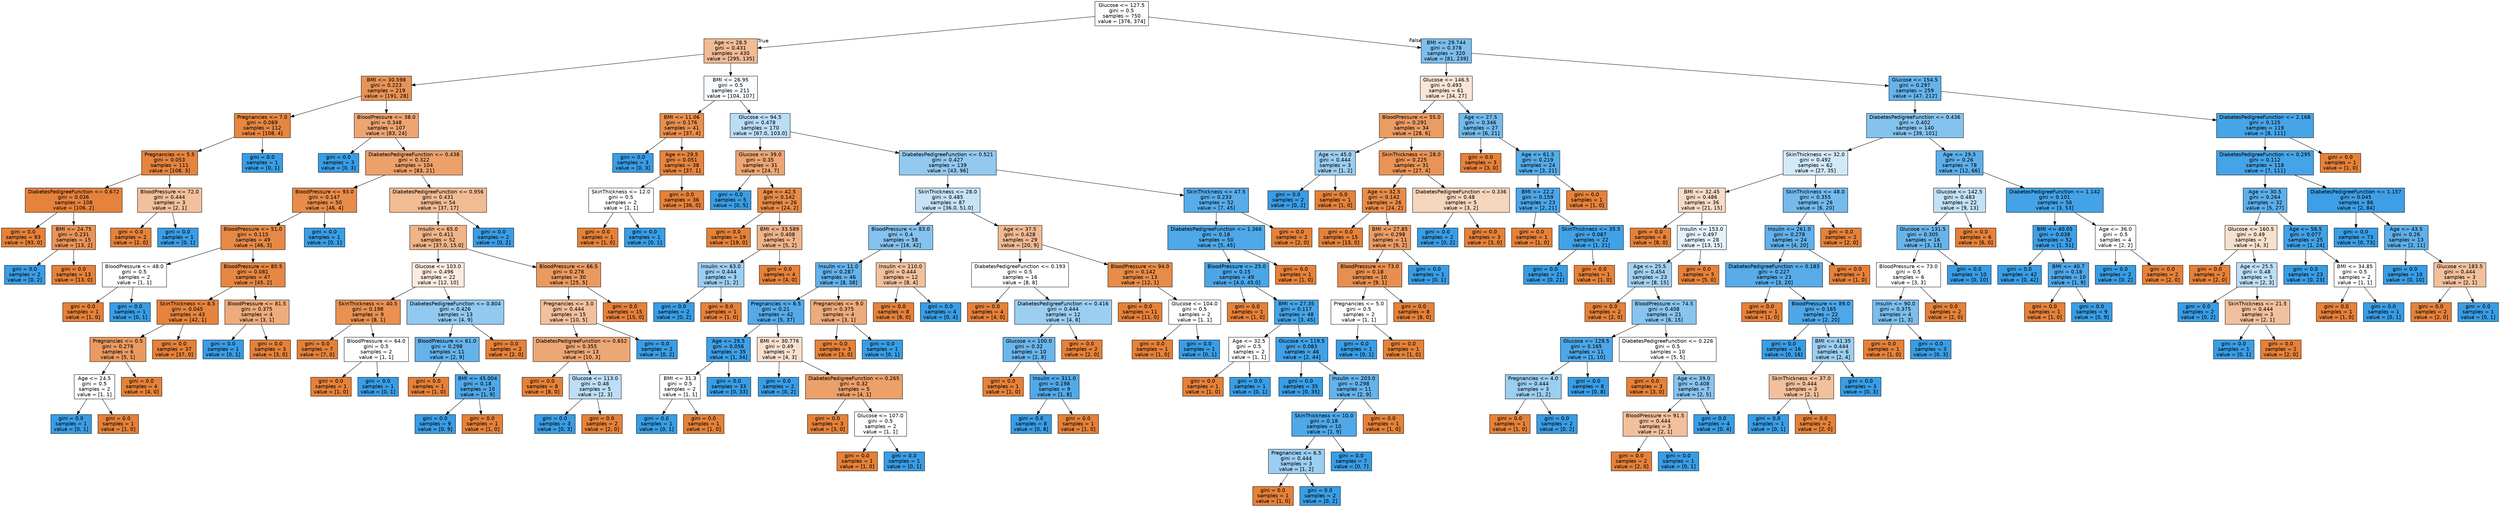 digraph Tree {
node [shape=box, style="filled", color="black", fontname="helvetica"] ;
edge [fontname="helvetica"] ;
0 [label="Glucose <= 127.5\ngini = 0.5\nsamples = 750\nvalue = [376, 374]", fillcolor="#fffefe"] ;
1 [label="Age <= 28.5\ngini = 0.431\nsamples = 430\nvalue = [295, 135]", fillcolor="#f1bb94"] ;
0 -> 1 [labeldistance=2.5, labelangle=45, headlabel="True"] ;
2 [label="BMI <= 30.598\ngini = 0.223\nsamples = 219\nvalue = [191, 28]", fillcolor="#e99356"] ;
1 -> 2 ;
3 [label="Pregnancies <= 7.0\ngini = 0.069\nsamples = 112\nvalue = [108, 4]", fillcolor="#e68640"] ;
2 -> 3 ;
4 [label="Pregnancies <= 5.5\ngini = 0.053\nsamples = 111\nvalue = [108, 3]", fillcolor="#e6843e"] ;
3 -> 4 ;
5 [label="DiabetesPedigreeFunction <= 0.672\ngini = 0.036\nsamples = 108\nvalue = [106, 2]", fillcolor="#e5833d"] ;
4 -> 5 ;
6 [label="gini = 0.0\nsamples = 93\nvalue = [93, 0]", fillcolor="#e58139"] ;
5 -> 6 ;
7 [label="BMI <= 24.75\ngini = 0.231\nsamples = 15\nvalue = [13, 2]", fillcolor="#e99457"] ;
5 -> 7 ;
8 [label="gini = 0.0\nsamples = 2\nvalue = [0, 2]", fillcolor="#399de5"] ;
7 -> 8 ;
9 [label="gini = 0.0\nsamples = 13\nvalue = [13, 0]", fillcolor="#e58139"] ;
7 -> 9 ;
10 [label="BloodPressure <= 72.0\ngini = 0.444\nsamples = 3\nvalue = [2, 1]", fillcolor="#f2c09c"] ;
4 -> 10 ;
11 [label="gini = 0.0\nsamples = 2\nvalue = [2, 0]", fillcolor="#e58139"] ;
10 -> 11 ;
12 [label="gini = 0.0\nsamples = 1\nvalue = [0, 1]", fillcolor="#399de5"] ;
10 -> 12 ;
13 [label="gini = 0.0\nsamples = 1\nvalue = [0, 1]", fillcolor="#399de5"] ;
3 -> 13 ;
14 [label="BloodPressure <= 38.0\ngini = 0.348\nsamples = 107\nvalue = [83, 24]", fillcolor="#eda572"] ;
2 -> 14 ;
15 [label="gini = 0.0\nsamples = 3\nvalue = [0, 3]", fillcolor="#399de5"] ;
14 -> 15 ;
16 [label="DiabetesPedigreeFunction <= 0.438\ngini = 0.322\nsamples = 104\nvalue = [83, 21]", fillcolor="#eca16b"] ;
14 -> 16 ;
17 [label="BloodPressure <= 93.0\ngini = 0.147\nsamples = 50\nvalue = [46, 4]", fillcolor="#e78c4a"] ;
16 -> 17 ;
18 [label="BloodPressure <= 51.0\ngini = 0.115\nsamples = 49\nvalue = [46, 3]", fillcolor="#e78946"] ;
17 -> 18 ;
19 [label="BloodPressure <= 48.0\ngini = 0.5\nsamples = 2\nvalue = [1, 1]", fillcolor="#ffffff"] ;
18 -> 19 ;
20 [label="gini = 0.0\nsamples = 1\nvalue = [1, 0]", fillcolor="#e58139"] ;
19 -> 20 ;
21 [label="gini = 0.0\nsamples = 1\nvalue = [0, 1]", fillcolor="#399de5"] ;
19 -> 21 ;
22 [label="BloodPressure <= 80.5\ngini = 0.081\nsamples = 47\nvalue = [45, 2]", fillcolor="#e68742"] ;
18 -> 22 ;
23 [label="SkinThickness <= 8.5\ngini = 0.045\nsamples = 43\nvalue = [42, 1]", fillcolor="#e6843e"] ;
22 -> 23 ;
24 [label="Pregnancies <= 0.5\ngini = 0.278\nsamples = 6\nvalue = [5, 1]", fillcolor="#ea9a61"] ;
23 -> 24 ;
25 [label="Age <= 24.5\ngini = 0.5\nsamples = 2\nvalue = [1, 1]", fillcolor="#ffffff"] ;
24 -> 25 ;
26 [label="gini = 0.0\nsamples = 1\nvalue = [0, 1]", fillcolor="#399de5"] ;
25 -> 26 ;
27 [label="gini = 0.0\nsamples = 1\nvalue = [1, 0]", fillcolor="#e58139"] ;
25 -> 27 ;
28 [label="gini = 0.0\nsamples = 4\nvalue = [4, 0]", fillcolor="#e58139"] ;
24 -> 28 ;
29 [label="gini = 0.0\nsamples = 37\nvalue = [37, 0]", fillcolor="#e58139"] ;
23 -> 29 ;
30 [label="BloodPressure <= 81.5\ngini = 0.375\nsamples = 4\nvalue = [3, 1]", fillcolor="#eeab7b"] ;
22 -> 30 ;
31 [label="gini = 0.0\nsamples = 1\nvalue = [0, 1]", fillcolor="#399de5"] ;
30 -> 31 ;
32 [label="gini = 0.0\nsamples = 3\nvalue = [3, 0]", fillcolor="#e58139"] ;
30 -> 32 ;
33 [label="gini = 0.0\nsamples = 1\nvalue = [0, 1]", fillcolor="#399de5"] ;
17 -> 33 ;
34 [label="DiabetesPedigreeFunction <= 0.956\ngini = 0.431\nsamples = 54\nvalue = [37, 17]", fillcolor="#f1bb94"] ;
16 -> 34 ;
35 [label="Insulin <= 65.0\ngini = 0.411\nsamples = 52\nvalue = [37.0, 15.0]", fillcolor="#f0b489"] ;
34 -> 35 ;
36 [label="Glucose <= 103.0\ngini = 0.496\nsamples = 22\nvalue = [12, 10]", fillcolor="#fbeade"] ;
35 -> 36 ;
37 [label="SkinThickness <= 40.5\ngini = 0.198\nsamples = 9\nvalue = [8, 1]", fillcolor="#e89152"] ;
36 -> 37 ;
38 [label="gini = 0.0\nsamples = 7\nvalue = [7, 0]", fillcolor="#e58139"] ;
37 -> 38 ;
39 [label="BloodPressure <= 64.0\ngini = 0.5\nsamples = 2\nvalue = [1, 1]", fillcolor="#ffffff"] ;
37 -> 39 ;
40 [label="gini = 0.0\nsamples = 1\nvalue = [1, 0]", fillcolor="#e58139"] ;
39 -> 40 ;
41 [label="gini = 0.0\nsamples = 1\nvalue = [0, 1]", fillcolor="#399de5"] ;
39 -> 41 ;
42 [label="DiabetesPedigreeFunction <= 0.804\ngini = 0.426\nsamples = 13\nvalue = [4, 9]", fillcolor="#91c9f1"] ;
36 -> 42 ;
43 [label="BloodPressure <= 61.0\ngini = 0.298\nsamples = 11\nvalue = [2, 9]", fillcolor="#65b3eb"] ;
42 -> 43 ;
44 [label="gini = 0.0\nsamples = 1\nvalue = [1, 0]", fillcolor="#e58139"] ;
43 -> 44 ;
45 [label="BMI <= 45.004\ngini = 0.18\nsamples = 10\nvalue = [1, 9]", fillcolor="#4fa8e8"] ;
43 -> 45 ;
46 [label="gini = 0.0\nsamples = 9\nvalue = [0, 9]", fillcolor="#399de5"] ;
45 -> 46 ;
47 [label="gini = 0.0\nsamples = 1\nvalue = [1, 0]", fillcolor="#e58139"] ;
45 -> 47 ;
48 [label="gini = 0.0\nsamples = 2\nvalue = [2, 0]", fillcolor="#e58139"] ;
42 -> 48 ;
49 [label="BloodPressure <= 66.5\ngini = 0.278\nsamples = 30\nvalue = [25, 5]", fillcolor="#ea9a61"] ;
35 -> 49 ;
50 [label="Pregnancies <= 3.0\ngini = 0.444\nsamples = 15\nvalue = [10, 5]", fillcolor="#f2c09c"] ;
49 -> 50 ;
51 [label="DiabetesPedigreeFunction <= 0.652\ngini = 0.355\nsamples = 13\nvalue = [10, 3]", fillcolor="#eda774"] ;
50 -> 51 ;
52 [label="gini = 0.0\nsamples = 8\nvalue = [8, 0]", fillcolor="#e58139"] ;
51 -> 52 ;
53 [label="Glucose <= 113.0\ngini = 0.48\nsamples = 5\nvalue = [2, 3]", fillcolor="#bddef6"] ;
51 -> 53 ;
54 [label="gini = 0.0\nsamples = 3\nvalue = [0, 3]", fillcolor="#399de5"] ;
53 -> 54 ;
55 [label="gini = 0.0\nsamples = 2\nvalue = [2, 0]", fillcolor="#e58139"] ;
53 -> 55 ;
56 [label="gini = 0.0\nsamples = 2\nvalue = [0, 2]", fillcolor="#399de5"] ;
50 -> 56 ;
57 [label="gini = 0.0\nsamples = 15\nvalue = [15, 0]", fillcolor="#e58139"] ;
49 -> 57 ;
58 [label="gini = 0.0\nsamples = 2\nvalue = [0, 2]", fillcolor="#399de5"] ;
34 -> 58 ;
59 [label="BMI <= 26.95\ngini = 0.5\nsamples = 211\nvalue = [104, 107]", fillcolor="#f9fcfe"] ;
1 -> 59 ;
60 [label="BMI <= 11.06\ngini = 0.176\nsamples = 41\nvalue = [37, 4]", fillcolor="#e88f4e"] ;
59 -> 60 ;
61 [label="gini = 0.0\nsamples = 3\nvalue = [0, 3]", fillcolor="#399de5"] ;
60 -> 61 ;
62 [label="Age <= 29.5\ngini = 0.051\nsamples = 38\nvalue = [37, 1]", fillcolor="#e6843e"] ;
60 -> 62 ;
63 [label="SkinThickness <= 12.0\ngini = 0.5\nsamples = 2\nvalue = [1, 1]", fillcolor="#ffffff"] ;
62 -> 63 ;
64 [label="gini = 0.0\nsamples = 1\nvalue = [1, 0]", fillcolor="#e58139"] ;
63 -> 64 ;
65 [label="gini = 0.0\nsamples = 1\nvalue = [0, 1]", fillcolor="#399de5"] ;
63 -> 65 ;
66 [label="gini = 0.0\nsamples = 36\nvalue = [36, 0]", fillcolor="#e58139"] ;
62 -> 66 ;
67 [label="Glucose <= 94.5\ngini = 0.478\nsamples = 170\nvalue = [67.0, 103.0]", fillcolor="#baddf6"] ;
59 -> 67 ;
68 [label="Glucose <= 39.0\ngini = 0.35\nsamples = 31\nvalue = [24, 7]", fillcolor="#eda673"] ;
67 -> 68 ;
69 [label="gini = 0.0\nsamples = 5\nvalue = [0, 5]", fillcolor="#399de5"] ;
68 -> 69 ;
70 [label="Age <= 42.5\ngini = 0.142\nsamples = 26\nvalue = [24, 2]", fillcolor="#e78c49"] ;
68 -> 70 ;
71 [label="gini = 0.0\nsamples = 19\nvalue = [19, 0]", fillcolor="#e58139"] ;
70 -> 71 ;
72 [label="BMI <= 33.589\ngini = 0.408\nsamples = 7\nvalue = [5, 2]", fillcolor="#efb388"] ;
70 -> 72 ;
73 [label="Insulin <= 63.0\ngini = 0.444\nsamples = 3\nvalue = [1, 2]", fillcolor="#9ccef2"] ;
72 -> 73 ;
74 [label="gini = 0.0\nsamples = 2\nvalue = [0, 2]", fillcolor="#399de5"] ;
73 -> 74 ;
75 [label="gini = 0.0\nsamples = 1\nvalue = [1, 0]", fillcolor="#e58139"] ;
73 -> 75 ;
76 [label="gini = 0.0\nsamples = 4\nvalue = [4, 0]", fillcolor="#e58139"] ;
72 -> 76 ;
77 [label="DiabetesPedigreeFunction <= 0.521\ngini = 0.427\nsamples = 139\nvalue = [43, 96]", fillcolor="#92c9f1"] ;
67 -> 77 ;
78 [label="SkinThickness <= 28.0\ngini = 0.485\nsamples = 87\nvalue = [36.0, 51.0]", fillcolor="#c5e2f7"] ;
77 -> 78 ;
79 [label="BloodPressure <= 83.0\ngini = 0.4\nsamples = 58\nvalue = [16, 42]", fillcolor="#84c2ef"] ;
78 -> 79 ;
80 [label="Insulin <= 11.0\ngini = 0.287\nsamples = 46\nvalue = [8, 38]", fillcolor="#63b2ea"] ;
79 -> 80 ;
81 [label="Pregnancies <= 8.5\ngini = 0.21\nsamples = 42\nvalue = [5, 37]", fillcolor="#54aae9"] ;
80 -> 81 ;
82 [label="Age <= 29.5\ngini = 0.056\nsamples = 35\nvalue = [1, 34]", fillcolor="#3fa0e6"] ;
81 -> 82 ;
83 [label="BMI <= 31.3\ngini = 0.5\nsamples = 2\nvalue = [1, 1]", fillcolor="#ffffff"] ;
82 -> 83 ;
84 [label="gini = 0.0\nsamples = 1\nvalue = [0, 1]", fillcolor="#399de5"] ;
83 -> 84 ;
85 [label="gini = 0.0\nsamples = 1\nvalue = [1, 0]", fillcolor="#e58139"] ;
83 -> 85 ;
86 [label="gini = 0.0\nsamples = 33\nvalue = [0, 33]", fillcolor="#399de5"] ;
82 -> 86 ;
87 [label="BMI <= 30.776\ngini = 0.49\nsamples = 7\nvalue = [4, 3]", fillcolor="#f8e0ce"] ;
81 -> 87 ;
88 [label="gini = 0.0\nsamples = 2\nvalue = [0, 2]", fillcolor="#399de5"] ;
87 -> 88 ;
89 [label="DiabetesPedigreeFunction <= 0.265\ngini = 0.32\nsamples = 5\nvalue = [4, 1]", fillcolor="#eca06a"] ;
87 -> 89 ;
90 [label="gini = 0.0\nsamples = 3\nvalue = [3, 0]", fillcolor="#e58139"] ;
89 -> 90 ;
91 [label="Glucose <= 107.0\ngini = 0.5\nsamples = 2\nvalue = [1, 1]", fillcolor="#ffffff"] ;
89 -> 91 ;
92 [label="gini = 0.0\nsamples = 1\nvalue = [1, 0]", fillcolor="#e58139"] ;
91 -> 92 ;
93 [label="gini = 0.0\nsamples = 1\nvalue = [0, 1]", fillcolor="#399de5"] ;
91 -> 93 ;
94 [label="Pregnancies <= 9.0\ngini = 0.375\nsamples = 4\nvalue = [3, 1]", fillcolor="#eeab7b"] ;
80 -> 94 ;
95 [label="gini = 0.0\nsamples = 3\nvalue = [3, 0]", fillcolor="#e58139"] ;
94 -> 95 ;
96 [label="gini = 0.0\nsamples = 1\nvalue = [0, 1]", fillcolor="#399de5"] ;
94 -> 96 ;
97 [label="Insulin <= 110.0\ngini = 0.444\nsamples = 12\nvalue = [8, 4]", fillcolor="#f2c09c"] ;
79 -> 97 ;
98 [label="gini = 0.0\nsamples = 8\nvalue = [8, 0]", fillcolor="#e58139"] ;
97 -> 98 ;
99 [label="gini = 0.0\nsamples = 4\nvalue = [0, 4]", fillcolor="#399de5"] ;
97 -> 99 ;
100 [label="Age <= 37.5\ngini = 0.428\nsamples = 29\nvalue = [20, 9]", fillcolor="#f1ba92"] ;
78 -> 100 ;
101 [label="DiabetesPedigreeFunction <= 0.193\ngini = 0.5\nsamples = 16\nvalue = [8, 8]", fillcolor="#ffffff"] ;
100 -> 101 ;
102 [label="gini = 0.0\nsamples = 4\nvalue = [4, 0]", fillcolor="#e58139"] ;
101 -> 102 ;
103 [label="DiabetesPedigreeFunction <= 0.416\ngini = 0.444\nsamples = 12\nvalue = [4, 8]", fillcolor="#9ccef2"] ;
101 -> 103 ;
104 [label="Glucose <= 100.0\ngini = 0.32\nsamples = 10\nvalue = [2, 8]", fillcolor="#6ab6ec"] ;
103 -> 104 ;
105 [label="gini = 0.0\nsamples = 1\nvalue = [1, 0]", fillcolor="#e58139"] ;
104 -> 105 ;
106 [label="Insulin <= 311.0\ngini = 0.198\nsamples = 9\nvalue = [1, 8]", fillcolor="#52a9e8"] ;
104 -> 106 ;
107 [label="gini = 0.0\nsamples = 8\nvalue = [0, 8]", fillcolor="#399de5"] ;
106 -> 107 ;
108 [label="gini = 0.0\nsamples = 1\nvalue = [1, 0]", fillcolor="#e58139"] ;
106 -> 108 ;
109 [label="gini = 0.0\nsamples = 2\nvalue = [2, 0]", fillcolor="#e58139"] ;
103 -> 109 ;
110 [label="BloodPressure <= 94.0\ngini = 0.142\nsamples = 13\nvalue = [12, 1]", fillcolor="#e78c49"] ;
100 -> 110 ;
111 [label="gini = 0.0\nsamples = 11\nvalue = [11, 0]", fillcolor="#e58139"] ;
110 -> 111 ;
112 [label="Glucose <= 104.0\ngini = 0.5\nsamples = 2\nvalue = [1, 1]", fillcolor="#ffffff"] ;
110 -> 112 ;
113 [label="gini = 0.0\nsamples = 1\nvalue = [1, 0]", fillcolor="#e58139"] ;
112 -> 113 ;
114 [label="gini = 0.0\nsamples = 1\nvalue = [0, 1]", fillcolor="#399de5"] ;
112 -> 114 ;
115 [label="SkinThickness <= 47.5\ngini = 0.233\nsamples = 52\nvalue = [7, 45]", fillcolor="#58ace9"] ;
77 -> 115 ;
116 [label="DiabetesPedigreeFunction <= 1.366\ngini = 0.18\nsamples = 50\nvalue = [5, 45]", fillcolor="#4fa8e8"] ;
115 -> 116 ;
117 [label="BloodPressure <= 25.0\ngini = 0.15\nsamples = 49\nvalue = [4.0, 45.0]", fillcolor="#4ba6e7"] ;
116 -> 117 ;
118 [label="gini = 0.0\nsamples = 1\nvalue = [1, 0]", fillcolor="#e58139"] ;
117 -> 118 ;
119 [label="BMI <= 27.35\ngini = 0.117\nsamples = 48\nvalue = [3, 45]", fillcolor="#46a4e7"] ;
117 -> 119 ;
120 [label="Age <= 32.5\ngini = 0.5\nsamples = 2\nvalue = [1, 1]", fillcolor="#ffffff"] ;
119 -> 120 ;
121 [label="gini = 0.0\nsamples = 1\nvalue = [1, 0]", fillcolor="#e58139"] ;
120 -> 121 ;
122 [label="gini = 0.0\nsamples = 1\nvalue = [0, 1]", fillcolor="#399de5"] ;
120 -> 122 ;
123 [label="Glucose <= 119.5\ngini = 0.083\nsamples = 46\nvalue = [2, 44]", fillcolor="#42a1e6"] ;
119 -> 123 ;
124 [label="gini = 0.0\nsamples = 35\nvalue = [0, 35]", fillcolor="#399de5"] ;
123 -> 124 ;
125 [label="Insulin <= 203.0\ngini = 0.298\nsamples = 11\nvalue = [2, 9]", fillcolor="#65b3eb"] ;
123 -> 125 ;
126 [label="SkinThickness <= 10.0\ngini = 0.18\nsamples = 10\nvalue = [1, 9]", fillcolor="#4fa8e8"] ;
125 -> 126 ;
127 [label="Pregnancies <= 6.5\ngini = 0.444\nsamples = 3\nvalue = [1, 2]", fillcolor="#9ccef2"] ;
126 -> 127 ;
128 [label="gini = 0.0\nsamples = 1\nvalue = [1, 0]", fillcolor="#e58139"] ;
127 -> 128 ;
129 [label="gini = 0.0\nsamples = 2\nvalue = [0, 2]", fillcolor="#399de5"] ;
127 -> 129 ;
130 [label="gini = 0.0\nsamples = 7\nvalue = [0, 7]", fillcolor="#399de5"] ;
126 -> 130 ;
131 [label="gini = 0.0\nsamples = 1\nvalue = [1, 0]", fillcolor="#e58139"] ;
125 -> 131 ;
132 [label="gini = 0.0\nsamples = 1\nvalue = [1, 0]", fillcolor="#e58139"] ;
116 -> 132 ;
133 [label="gini = 0.0\nsamples = 2\nvalue = [2, 0]", fillcolor="#e58139"] ;
115 -> 133 ;
134 [label="BMI <= 29.744\ngini = 0.378\nsamples = 320\nvalue = [81, 239]", fillcolor="#7cbeee"] ;
0 -> 134 [labeldistance=2.5, labelangle=-45, headlabel="False"] ;
135 [label="Glucose <= 146.5\ngini = 0.493\nsamples = 61\nvalue = [34, 27]", fillcolor="#fae5d6"] ;
134 -> 135 ;
136 [label="BloodPressure <= 55.0\ngini = 0.291\nsamples = 34\nvalue = [28, 6]", fillcolor="#eb9c63"] ;
135 -> 136 ;
137 [label="Age <= 45.0\ngini = 0.444\nsamples = 3\nvalue = [1, 2]", fillcolor="#9ccef2"] ;
136 -> 137 ;
138 [label="gini = 0.0\nsamples = 2\nvalue = [0, 2]", fillcolor="#399de5"] ;
137 -> 138 ;
139 [label="gini = 0.0\nsamples = 1\nvalue = [1, 0]", fillcolor="#e58139"] ;
137 -> 139 ;
140 [label="SkinThickness <= 28.0\ngini = 0.225\nsamples = 31\nvalue = [27, 4]", fillcolor="#e99456"] ;
136 -> 140 ;
141 [label="Age <= 32.5\ngini = 0.142\nsamples = 26\nvalue = [24, 2]", fillcolor="#e78c49"] ;
140 -> 141 ;
142 [label="gini = 0.0\nsamples = 15\nvalue = [15, 0]", fillcolor="#e58139"] ;
141 -> 142 ;
143 [label="BMI <= 27.85\ngini = 0.298\nsamples = 11\nvalue = [9, 2]", fillcolor="#eb9d65"] ;
141 -> 143 ;
144 [label="BloodPressure <= 73.0\ngini = 0.18\nsamples = 10\nvalue = [9, 1]", fillcolor="#e88f4f"] ;
143 -> 144 ;
145 [label="Pregnancies <= 5.0\ngini = 0.5\nsamples = 2\nvalue = [1, 1]", fillcolor="#ffffff"] ;
144 -> 145 ;
146 [label="gini = 0.0\nsamples = 1\nvalue = [0, 1]", fillcolor="#399de5"] ;
145 -> 146 ;
147 [label="gini = 0.0\nsamples = 1\nvalue = [1, 0]", fillcolor="#e58139"] ;
145 -> 147 ;
148 [label="gini = 0.0\nsamples = 8\nvalue = [8, 0]", fillcolor="#e58139"] ;
144 -> 148 ;
149 [label="gini = 0.0\nsamples = 1\nvalue = [0, 1]", fillcolor="#399de5"] ;
143 -> 149 ;
150 [label="DiabetesPedigreeFunction <= 0.336\ngini = 0.48\nsamples = 5\nvalue = [3, 2]", fillcolor="#f6d5bd"] ;
140 -> 150 ;
151 [label="gini = 0.0\nsamples = 2\nvalue = [0, 2]", fillcolor="#399de5"] ;
150 -> 151 ;
152 [label="gini = 0.0\nsamples = 3\nvalue = [3, 0]", fillcolor="#e58139"] ;
150 -> 152 ;
153 [label="Age <= 27.5\ngini = 0.346\nsamples = 27\nvalue = [6, 21]", fillcolor="#72b9ec"] ;
135 -> 153 ;
154 [label="gini = 0.0\nsamples = 3\nvalue = [3, 0]", fillcolor="#e58139"] ;
153 -> 154 ;
155 [label="Age <= 61.5\ngini = 0.219\nsamples = 24\nvalue = [3, 21]", fillcolor="#55abe9"] ;
153 -> 155 ;
156 [label="BMI <= 22.2\ngini = 0.159\nsamples = 23\nvalue = [2, 21]", fillcolor="#4ca6e7"] ;
155 -> 156 ;
157 [label="gini = 0.0\nsamples = 1\nvalue = [1, 0]", fillcolor="#e58139"] ;
156 -> 157 ;
158 [label="SkinThickness <= 35.5\ngini = 0.087\nsamples = 22\nvalue = [1, 21]", fillcolor="#42a2e6"] ;
156 -> 158 ;
159 [label="gini = 0.0\nsamples = 21\nvalue = [0, 21]", fillcolor="#399de5"] ;
158 -> 159 ;
160 [label="gini = 0.0\nsamples = 1\nvalue = [1, 0]", fillcolor="#e58139"] ;
158 -> 160 ;
161 [label="gini = 0.0\nsamples = 1\nvalue = [1, 0]", fillcolor="#e58139"] ;
155 -> 161 ;
162 [label="Glucose <= 154.5\ngini = 0.297\nsamples = 259\nvalue = [47, 212]", fillcolor="#65b3eb"] ;
134 -> 162 ;
163 [label="DiabetesPedigreeFunction <= 0.436\ngini = 0.402\nsamples = 140\nvalue = [39, 101]", fillcolor="#85c3ef"] ;
162 -> 163 ;
164 [label="SkinThickness <= 32.0\ngini = 0.492\nsamples = 62\nvalue = [27, 35]", fillcolor="#d2e9f9"] ;
163 -> 164 ;
165 [label="BMI <= 32.45\ngini = 0.486\nsamples = 36\nvalue = [21, 15]", fillcolor="#f8dbc6"] ;
164 -> 165 ;
166 [label="gini = 0.0\nsamples = 8\nvalue = [8, 0]", fillcolor="#e58139"] ;
165 -> 166 ;
167 [label="Insulin <= 153.0\ngini = 0.497\nsamples = 28\nvalue = [13, 15]", fillcolor="#e5f2fc"] ;
165 -> 167 ;
168 [label="Age <= 25.5\ngini = 0.454\nsamples = 23\nvalue = [8, 15]", fillcolor="#a3d1f3"] ;
167 -> 168 ;
169 [label="gini = 0.0\nsamples = 2\nvalue = [2, 0]", fillcolor="#e58139"] ;
168 -> 169 ;
170 [label="BloodPressure <= 74.5\ngini = 0.408\nsamples = 21\nvalue = [6, 15]", fillcolor="#88c4ef"] ;
168 -> 170 ;
171 [label="Glucose <= 129.5\ngini = 0.165\nsamples = 11\nvalue = [1, 10]", fillcolor="#4da7e8"] ;
170 -> 171 ;
172 [label="Pregnancies <= 4.0\ngini = 0.444\nsamples = 3\nvalue = [1, 2]", fillcolor="#9ccef2"] ;
171 -> 172 ;
173 [label="gini = 0.0\nsamples = 1\nvalue = [1, 0]", fillcolor="#e58139"] ;
172 -> 173 ;
174 [label="gini = 0.0\nsamples = 2\nvalue = [0, 2]", fillcolor="#399de5"] ;
172 -> 174 ;
175 [label="gini = 0.0\nsamples = 8\nvalue = [0, 8]", fillcolor="#399de5"] ;
171 -> 175 ;
176 [label="DiabetesPedigreeFunction <= 0.226\ngini = 0.5\nsamples = 10\nvalue = [5, 5]", fillcolor="#ffffff"] ;
170 -> 176 ;
177 [label="gini = 0.0\nsamples = 3\nvalue = [3, 0]", fillcolor="#e58139"] ;
176 -> 177 ;
178 [label="Age <= 39.0\ngini = 0.408\nsamples = 7\nvalue = [2, 5]", fillcolor="#88c4ef"] ;
176 -> 178 ;
179 [label="BloodPressure <= 91.5\ngini = 0.444\nsamples = 3\nvalue = [2, 1]", fillcolor="#f2c09c"] ;
178 -> 179 ;
180 [label="gini = 0.0\nsamples = 2\nvalue = [2, 0]", fillcolor="#e58139"] ;
179 -> 180 ;
181 [label="gini = 0.0\nsamples = 1\nvalue = [0, 1]", fillcolor="#399de5"] ;
179 -> 181 ;
182 [label="gini = 0.0\nsamples = 4\nvalue = [0, 4]", fillcolor="#399de5"] ;
178 -> 182 ;
183 [label="gini = 0.0\nsamples = 5\nvalue = [5, 0]", fillcolor="#e58139"] ;
167 -> 183 ;
184 [label="SkinThickness <= 48.0\ngini = 0.355\nsamples = 26\nvalue = [6, 20]", fillcolor="#74baed"] ;
164 -> 184 ;
185 [label="Insulin <= 261.0\ngini = 0.278\nsamples = 24\nvalue = [4, 20]", fillcolor="#61b1ea"] ;
184 -> 185 ;
186 [label="DiabetesPedigreeFunction <= 0.183\ngini = 0.227\nsamples = 23\nvalue = [3, 20]", fillcolor="#57ace9"] ;
185 -> 186 ;
187 [label="gini = 0.0\nsamples = 1\nvalue = [1, 0]", fillcolor="#e58139"] ;
186 -> 187 ;
188 [label="BloodPressure <= 89.0\ngini = 0.165\nsamples = 22\nvalue = [2, 20]", fillcolor="#4da7e8"] ;
186 -> 188 ;
189 [label="gini = 0.0\nsamples = 16\nvalue = [0, 16]", fillcolor="#399de5"] ;
188 -> 189 ;
190 [label="BMI <= 41.35\ngini = 0.444\nsamples = 6\nvalue = [2, 4]", fillcolor="#9ccef2"] ;
188 -> 190 ;
191 [label="SkinThickness <= 37.0\ngini = 0.444\nsamples = 3\nvalue = [2, 1]", fillcolor="#f2c09c"] ;
190 -> 191 ;
192 [label="gini = 0.0\nsamples = 1\nvalue = [0, 1]", fillcolor="#399de5"] ;
191 -> 192 ;
193 [label="gini = 0.0\nsamples = 2\nvalue = [2, 0]", fillcolor="#e58139"] ;
191 -> 193 ;
194 [label="gini = 0.0\nsamples = 3\nvalue = [0, 3]", fillcolor="#399de5"] ;
190 -> 194 ;
195 [label="gini = 0.0\nsamples = 1\nvalue = [1, 0]", fillcolor="#e58139"] ;
185 -> 195 ;
196 [label="gini = 0.0\nsamples = 2\nvalue = [2, 0]", fillcolor="#e58139"] ;
184 -> 196 ;
197 [label="Age <= 29.5\ngini = 0.26\nsamples = 78\nvalue = [12, 66]", fillcolor="#5dafea"] ;
163 -> 197 ;
198 [label="Glucose <= 142.5\ngini = 0.483\nsamples = 22\nvalue = [9, 13]", fillcolor="#c2e1f7"] ;
197 -> 198 ;
199 [label="Glucose <= 131.5\ngini = 0.305\nsamples = 16\nvalue = [3, 13]", fillcolor="#67b4eb"] ;
198 -> 199 ;
200 [label="BloodPressure <= 73.0\ngini = 0.5\nsamples = 6\nvalue = [3, 3]", fillcolor="#ffffff"] ;
199 -> 200 ;
201 [label="Insulin <= 90.0\ngini = 0.375\nsamples = 4\nvalue = [1, 3]", fillcolor="#7bbeee"] ;
200 -> 201 ;
202 [label="gini = 0.0\nsamples = 1\nvalue = [1, 0]", fillcolor="#e58139"] ;
201 -> 202 ;
203 [label="gini = 0.0\nsamples = 3\nvalue = [0, 3]", fillcolor="#399de5"] ;
201 -> 203 ;
204 [label="gini = 0.0\nsamples = 2\nvalue = [2, 0]", fillcolor="#e58139"] ;
200 -> 204 ;
205 [label="gini = 0.0\nsamples = 10\nvalue = [0, 10]", fillcolor="#399de5"] ;
199 -> 205 ;
206 [label="gini = 0.0\nsamples = 6\nvalue = [6, 0]", fillcolor="#e58139"] ;
198 -> 206 ;
207 [label="DiabetesPedigreeFunction <= 1.142\ngini = 0.101\nsamples = 56\nvalue = [3, 53]", fillcolor="#44a3e6"] ;
197 -> 207 ;
208 [label="BMI <= 40.05\ngini = 0.038\nsamples = 52\nvalue = [1, 51]", fillcolor="#3d9fe6"] ;
207 -> 208 ;
209 [label="gini = 0.0\nsamples = 42\nvalue = [0, 42]", fillcolor="#399de5"] ;
208 -> 209 ;
210 [label="BMI <= 40.7\ngini = 0.18\nsamples = 10\nvalue = [1, 9]", fillcolor="#4fa8e8"] ;
208 -> 210 ;
211 [label="gini = 0.0\nsamples = 1\nvalue = [1, 0]", fillcolor="#e58139"] ;
210 -> 211 ;
212 [label="gini = 0.0\nsamples = 9\nvalue = [0, 9]", fillcolor="#399de5"] ;
210 -> 212 ;
213 [label="Age <= 36.0\ngini = 0.5\nsamples = 4\nvalue = [2, 2]", fillcolor="#ffffff"] ;
207 -> 213 ;
214 [label="gini = 0.0\nsamples = 2\nvalue = [0, 2]", fillcolor="#399de5"] ;
213 -> 214 ;
215 [label="gini = 0.0\nsamples = 2\nvalue = [2, 0]", fillcolor="#e58139"] ;
213 -> 215 ;
216 [label="DiabetesPedigreeFunction <= 2.168\ngini = 0.125\nsamples = 119\nvalue = [8, 111]", fillcolor="#47a4e7"] ;
162 -> 216 ;
217 [label="DiabetesPedigreeFunction <= 0.295\ngini = 0.112\nsamples = 118\nvalue = [7, 111]", fillcolor="#45a3e7"] ;
216 -> 217 ;
218 [label="Age <= 30.5\ngini = 0.264\nsamples = 32\nvalue = [5, 27]", fillcolor="#5eafea"] ;
217 -> 218 ;
219 [label="Glucose <= 160.5\ngini = 0.49\nsamples = 7\nvalue = [4, 3]", fillcolor="#f8e0ce"] ;
218 -> 219 ;
220 [label="gini = 0.0\nsamples = 2\nvalue = [2, 0]", fillcolor="#e58139"] ;
219 -> 220 ;
221 [label="Age <= 25.5\ngini = 0.48\nsamples = 5\nvalue = [2, 3]", fillcolor="#bddef6"] ;
219 -> 221 ;
222 [label="gini = 0.0\nsamples = 2\nvalue = [0, 2]", fillcolor="#399de5"] ;
221 -> 222 ;
223 [label="SkinThickness <= 21.5\ngini = 0.444\nsamples = 3\nvalue = [2, 1]", fillcolor="#f2c09c"] ;
221 -> 223 ;
224 [label="gini = 0.0\nsamples = 1\nvalue = [0, 1]", fillcolor="#399de5"] ;
223 -> 224 ;
225 [label="gini = 0.0\nsamples = 2\nvalue = [2, 0]", fillcolor="#e58139"] ;
223 -> 225 ;
226 [label="Age <= 56.5\ngini = 0.077\nsamples = 25\nvalue = [1, 24]", fillcolor="#41a1e6"] ;
218 -> 226 ;
227 [label="gini = 0.0\nsamples = 23\nvalue = [0, 23]", fillcolor="#399de5"] ;
226 -> 227 ;
228 [label="BMI <= 34.85\ngini = 0.5\nsamples = 2\nvalue = [1, 1]", fillcolor="#ffffff"] ;
226 -> 228 ;
229 [label="gini = 0.0\nsamples = 1\nvalue = [1, 0]", fillcolor="#e58139"] ;
228 -> 229 ;
230 [label="gini = 0.0\nsamples = 1\nvalue = [0, 1]", fillcolor="#399de5"] ;
228 -> 230 ;
231 [label="DiabetesPedigreeFunction <= 1.157\ngini = 0.045\nsamples = 86\nvalue = [2, 84]", fillcolor="#3e9fe6"] ;
217 -> 231 ;
232 [label="gini = 0.0\nsamples = 73\nvalue = [0, 73]", fillcolor="#399de5"] ;
231 -> 232 ;
233 [label="Age <= 43.5\ngini = 0.26\nsamples = 13\nvalue = [2, 11]", fillcolor="#5dafea"] ;
231 -> 233 ;
234 [label="gini = 0.0\nsamples = 10\nvalue = [0, 10]", fillcolor="#399de5"] ;
233 -> 234 ;
235 [label="Glucose <= 183.5\ngini = 0.444\nsamples = 3\nvalue = [2, 1]", fillcolor="#f2c09c"] ;
233 -> 235 ;
236 [label="gini = 0.0\nsamples = 2\nvalue = [2, 0]", fillcolor="#e58139"] ;
235 -> 236 ;
237 [label="gini = 0.0\nsamples = 1\nvalue = [0, 1]", fillcolor="#399de5"] ;
235 -> 237 ;
238 [label="gini = 0.0\nsamples = 1\nvalue = [1, 0]", fillcolor="#e58139"] ;
216 -> 238 ;
}